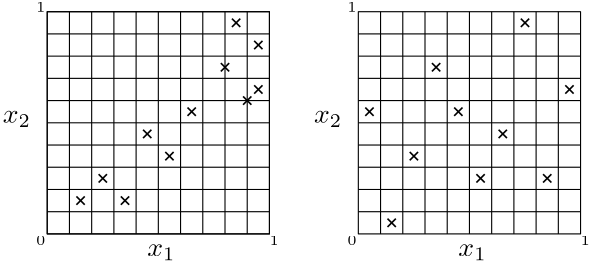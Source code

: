 <?xml version="1.0"?>
<!DOCTYPE ipe SYSTEM "ipe.dtd">
<ipe version="70218" creator="Ipe 7.2.18">
<info created="D:20200618152253" modified="D:20200625130529"/>
<ipestyle name="basic">
<symbol name="arrow/arc(spx)">
<path stroke="sym-stroke" fill="sym-stroke" pen="sym-pen">
0 0 m
-1 0.333 l
-1 -0.333 l
h
</path>
</symbol>
<symbol name="arrow/farc(spx)">
<path stroke="sym-stroke" fill="white" pen="sym-pen">
0 0 m
-1 0.333 l
-1 -0.333 l
h
</path>
</symbol>
<symbol name="arrow/ptarc(spx)">
<path stroke="sym-stroke" fill="sym-stroke" pen="sym-pen">
0 0 m
-1 0.333 l
-0.8 0 l
-1 -0.333 l
h
</path>
</symbol>
<symbol name="arrow/fptarc(spx)">
<path stroke="sym-stroke" fill="white" pen="sym-pen">
0 0 m
-1 0.333 l
-0.8 0 l
-1 -0.333 l
h
</path>
</symbol>
<symbol name="mark/circle(sx)" transformations="translations">
<path fill="sym-stroke">
0.6 0 0 0.6 0 0 e
0.4 0 0 0.4 0 0 e
</path>
</symbol>
<symbol name="mark/disk(sx)" transformations="translations">
<path fill="sym-stroke">
0.6 0 0 0.6 0 0 e
</path>
</symbol>
<symbol name="mark/fdisk(sfx)" transformations="translations">
<group>
<path fill="sym-fill">
0.5 0 0 0.5 0 0 e
</path>
<path fill="sym-stroke" fillrule="eofill">
0.6 0 0 0.6 0 0 e
0.4 0 0 0.4 0 0 e
</path>
</group>
</symbol>
<symbol name="mark/box(sx)" transformations="translations">
<path fill="sym-stroke" fillrule="eofill">
-0.6 -0.6 m
0.6 -0.6 l
0.6 0.6 l
-0.6 0.6 l
h
-0.4 -0.4 m
0.4 -0.4 l
0.4 0.4 l
-0.4 0.4 l
h
</path>
</symbol>
<symbol name="mark/square(sx)" transformations="translations">
<path fill="sym-stroke">
-0.6 -0.6 m
0.6 -0.6 l
0.6 0.6 l
-0.6 0.6 l
h
</path>
</symbol>
<symbol name="mark/fsquare(sfx)" transformations="translations">
<group>
<path fill="sym-fill">
-0.5 -0.5 m
0.5 -0.5 l
0.5 0.5 l
-0.5 0.5 l
h
</path>
<path fill="sym-stroke" fillrule="eofill">
-0.6 -0.6 m
0.6 -0.6 l
0.6 0.6 l
-0.6 0.6 l
h
-0.4 -0.4 m
0.4 -0.4 l
0.4 0.4 l
-0.4 0.4 l
h
</path>
</group>
</symbol>
<symbol name="mark/cross(sx)" transformations="translations">
<group>
<path fill="sym-stroke">
-0.43 -0.57 m
0.57 0.43 l
0.43 0.57 l
-0.57 -0.43 l
h
</path>
<path fill="sym-stroke">
-0.43 0.57 m
0.57 -0.43 l
0.43 -0.57 l
-0.57 0.43 l
h
</path>
</group>
</symbol>
<symbol name="arrow/fnormal(spx)">
<path stroke="sym-stroke" fill="white" pen="sym-pen">
0 0 m
-1 0.333 l
-1 -0.333 l
h
</path>
</symbol>
<symbol name="arrow/pointed(spx)">
<path stroke="sym-stroke" fill="sym-stroke" pen="sym-pen">
0 0 m
-1 0.333 l
-0.8 0 l
-1 -0.333 l
h
</path>
</symbol>
<symbol name="arrow/fpointed(spx)">
<path stroke="sym-stroke" fill="white" pen="sym-pen">
0 0 m
-1 0.333 l
-0.8 0 l
-1 -0.333 l
h
</path>
</symbol>
<symbol name="arrow/linear(spx)">
<path stroke="sym-stroke" pen="sym-pen">
-1 0.333 m
0 0 l
-1 -0.333 l
</path>
</symbol>
<symbol name="arrow/fdouble(spx)">
<path stroke="sym-stroke" fill="white" pen="sym-pen">
0 0 m
-1 0.333 l
-1 -0.333 l
h
-1 0 m
-2 0.333 l
-2 -0.333 l
h
</path>
</symbol>
<symbol name="arrow/double(spx)">
<path stroke="sym-stroke" fill="sym-stroke" pen="sym-pen">
0 0 m
-1 0.333 l
-1 -0.333 l
h
-1 0 m
-2 0.333 l
-2 -0.333 l
h
</path>
</symbol>
<symbol name="arrow/mid-normal(spx)">
<path stroke="sym-stroke" fill="sym-stroke" pen="sym-pen">
0.5 0 m
-0.5 0.333 l
-0.5 -0.333 l
h
</path>
</symbol>
<symbol name="arrow/mid-fnormal(spx)">
<path stroke="sym-stroke" fill="white" pen="sym-pen">
0.5 0 m
-0.5 0.333 l
-0.5 -0.333 l
h
</path>
</symbol>
<symbol name="arrow/mid-pointed(spx)">
<path stroke="sym-stroke" fill="sym-stroke" pen="sym-pen">
0.5 0 m
-0.5 0.333 l
-0.3 0 l
-0.5 -0.333 l
h
</path>
</symbol>
<symbol name="arrow/mid-fpointed(spx)">
<path stroke="sym-stroke" fill="white" pen="sym-pen">
0.5 0 m
-0.5 0.333 l
-0.3 0 l
-0.5 -0.333 l
h
</path>
</symbol>
<symbol name="arrow/mid-double(spx)">
<path stroke="sym-stroke" fill="sym-stroke" pen="sym-pen">
1 0 m
0 0.333 l
0 -0.333 l
h
0 0 m
-1 0.333 l
-1 -0.333 l
h
</path>
</symbol>
<symbol name="arrow/mid-fdouble(spx)">
<path stroke="sym-stroke" fill="white" pen="sym-pen">
1 0 m
0 0.333 l
0 -0.333 l
h
0 0 m
-1 0.333 l
-1 -0.333 l
h
</path>
</symbol>
<pen name="heavier" value="0.8"/>
<pen name="fat" value="1.2"/>
<pen name="ultrafat" value="2"/>
<symbolsize name="large" value="5"/>
<symbolsize name="small" value="2"/>
<symbolsize name="tiny" value="1.1"/>
<arrowsize name="large" value="10"/>
<arrowsize name="small" value="5"/>
<arrowsize name="tiny" value="3"/>
<color name="red" value="1 0 0"/>
<color name="blue" value="0 0 1"/>
<color name="green" value="0 1 0"/>
<color name="yellow" value="1 1 0"/>
<color name="orange" value="1 0.647 0"/>
<color name="gold" value="1 0.843 0"/>
<color name="purple" value="0.627 0.125 0.941"/>
<color name="gray" value="0.745"/>
<color name="brown" value="0.647 0.165 0.165"/>
<color name="navy" value="0 0 0.502"/>
<color name="pink" value="1 0.753 0.796"/>
<color name="seagreen" value="0.18 0.545 0.341"/>
<color name="turquoise" value="0.251 0.878 0.816"/>
<color name="violet" value="0.933 0.51 0.933"/>
<color name="darkblue" value="0 0 0.545"/>
<color name="darkcyan" value="0 0.545 0.545"/>
<color name="darkgray" value="0.663"/>
<color name="darkgreen" value="0 0.392 0"/>
<color name="darkmagenta" value="0.545 0 0.545"/>
<color name="darkorange" value="1 0.549 0"/>
<color name="darkred" value="0.545 0 0"/>
<color name="lightblue" value="0.678 0.847 0.902"/>
<color name="lightcyan" value="0.878 1 1"/>
<color name="lightgray" value="0.827"/>
<color name="lightgreen" value="0.565 0.933 0.565"/>
<color name="lightyellow" value="1 1 0.878"/>
<dashstyle name="dotted" value="[1 3] 0"/>
<dashstyle name="dashed" value="[4] 0"/>
<dashstyle name="dash dotted" value="[4 2 1 2] 0"/>
<dashstyle name="dash dot dotted" value="[4 2 1 2 1 2] 0"/>
<textsize name="large" value="\large"/>
<textsize name="Large" value="\Large"/>
<textsize name="LARGE" value="\LARGE"/>
<textsize name="huge" value="\huge"/>
<textsize name="Huge" value="\Huge"/>
<textsize name="small" value="\small"/>
<textsize name="footnote" value="\footnotesize"/>
<textsize name="tiny" value="\tiny"/>
<textstyle name="center" begin="\begin{center}" end="\end{center}"/>
<textstyle name="itemize" begin="\begin{itemize}" end="\end{itemize}"/>
<textstyle name="item" begin="\begin{itemize}\item{}" end="\end{itemize}"/>
<gridsize name="4 pts" value="4"/>
<gridsize name="8 pts (~3 mm)" value="8"/>
<gridsize name="16 pts (~6 mm)" value="16"/>
<gridsize name="32 pts (~12 mm)" value="32"/>
<gridsize name="10 pts (~3.5 mm)" value="10"/>
<gridsize name="20 pts (~7 mm)" value="20"/>
<gridsize name="14 pts (~5 mm)" value="14"/>
<gridsize name="28 pts (~10 mm)" value="28"/>
<gridsize name="56 pts (~20 mm)" value="56"/>
<anglesize name="90 deg" value="90"/>
<anglesize name="60 deg" value="60"/>
<anglesize name="45 deg" value="45"/>
<anglesize name="30 deg" value="30"/>
<anglesize name="22.5 deg" value="22.5"/>
<opacity name="10%" value="0.1"/>
<opacity name="30%" value="0.3"/>
<opacity name="50%" value="0.5"/>
<opacity name="75%" value="0.75"/>
<tiling name="falling" angle="-60" step="4" width="1"/>
<tiling name="rising" angle="30" step="4" width="1"/>
</ipestyle>
<page>
<layer name="alpha"/>
<view layers="alpha" active="alpha"/>
<path layer="alpha" stroke="black">
32 800 m
32 720 l
112 720 l
112 800 l
h
</path>
<path stroke="black">
32 784 m
112 784 l
</path>
<path stroke="black">
32 768 m
112 768 l
</path>
<path stroke="black">
32 752 m
112 752 l
</path>
<path stroke="black">
32 736 m
112 736 l
</path>
<path stroke="black">
48 800 m
48 720 l
</path>
<path stroke="black">
64 800 m
64 720 l
</path>
<path stroke="black">
80 800 m
80 720 l
</path>
<path stroke="black">
96 800 m
96 720 l
</path>
<use matrix="1 0 0 1 -36 0" name="mark/cross(sx)" pos="80 732" size="normal" stroke="black"/>
<use matrix="1 0 0 1 -28 8" name="mark/cross(sx)" pos="80 732" size="normal" stroke="black"/>
<use matrix="1 0 0 1 -20 0" name="mark/cross(sx)" pos="80 732" size="normal" stroke="black"/>
<use matrix="1 0 0 1 -12 24" name="mark/cross(sx)" pos="80 732" size="normal" stroke="black"/>
<use matrix="1 0 0 1 20 64" name="mark/cross(sx)" pos="80 732" size="normal" stroke="black"/>
<text matrix="1 0 0 1 -128 -60" transformations="translations" pos="196 772" stroke="black" type="label" width="10.163" height="4.294" depth="1.49" valign="baseline" style="math">x_1</text>
<text matrix="1 0 0 1 -208 12" transformations="translations" pos="224 748" stroke="black" type="label" width="10.163" height="4.294" depth="1.49" valign="baseline" style="math">x_2</text>
<path matrix="1 0 0 1 112 0" stroke="black">
32 800 m
32 720 l
112 720 l
112 800 l
h
</path>
<path matrix="1 0 0 1 112 0" stroke="black">
32 784 m
112 784 l
</path>
<path matrix="1 0 0 1 112 0" stroke="black">
32 768 m
112 768 l
</path>
<path matrix="1 0 0 1 112 0" stroke="black">
32 752 m
112 752 l
</path>
<path matrix="1 0 0 1 112 0" stroke="black">
32 736 m
112 736 l
</path>
<path matrix="1 0 0 1 112 0" stroke="black">
48 800 m
48 720 l
</path>
<path matrix="1 0 0 1 112 0" stroke="black">
64 800 m
64 720 l
</path>
<path matrix="1 0 0 1 112 0" stroke="black">
80 800 m
80 720 l
</path>
<path matrix="1 0 0 1 112 0" stroke="black">
96 800 m
96 720 l
</path>
<use matrix="1 0 0 1 68 32" name="mark/cross(sx)" pos="80 732" size="normal" stroke="black"/>
<use matrix="1 0 0 1 76 -8" name="mark/cross(sx)" pos="80 732" size="normal" stroke="black"/>
<use matrix="1 0 0 1 84 16" name="mark/cross(sx)" pos="80 732" size="normal" stroke="black"/>
<use matrix="1 0 0 1 124 64" name="mark/cross(sx)" pos="80 732" size="normal" stroke="black"/>
<text matrix="1 0 0 1 -16 -60" transformations="translations" pos="196 772" stroke="black" type="label" width="10.163" height="4.294" depth="1.49" valign="baseline" style="math">x_1</text>
<text matrix="1 0 0 1 -96 12" transformations="translations" pos="224 748" stroke="black" type="label" width="10.163" height="4.294" depth="1.49" valign="baseline" style="math">x_2</text>
<text matrix="1 0 0 1 -4 0" transformations="translations" pos="32 716" stroke="black" type="label" width="3.39" height="3.21" depth="0" valign="baseline" size="tiny" style="math">0</text>
<text matrix="1 0 0 1 8 0" transformations="translations" pos="104 716" stroke="black" type="label" width="3.39" height="3.21" depth="0" valign="baseline" size="tiny" style="math">1</text>
<text transformations="translations" pos="28 800" stroke="black" type="label" width="3.39" height="3.21" depth="0" valign="baseline" size="tiny" style="math">1</text>
<path stroke="black">
32 800 m
32 720 l
112 720 l
112 800 l
h
</path>
<text matrix="1 0 0 1 108 0" transformations="translations" pos="32 716" stroke="black" type="label" width="3.39" height="3.21" depth="0" valign="baseline" size="tiny" style="math">0</text>
<text matrix="1 0 0 1 36 84" transformations="translations" pos="104 716" stroke="black" type="label" width="3.39" height="3.21" depth="0" valign="baseline" size="tiny" style="math">1</text>
<text matrix="1 0 0 1 120 0" transformations="translations" pos="104 716" stroke="black" type="label" width="3.39" height="3.21" depth="0" valign="baseline" size="tiny" style="math">1</text>
<path matrix="1 0 0 1 -8 0" stroke="black">
48 800 m
48 720 l
</path>
<path matrix="1 0 0 1 8 0" stroke="black">
48 800 m
48 720 l
</path>
<path matrix="1 0 0 1 24 0" stroke="black">
48 800 m
48 720 l
</path>
<path matrix="1 0 0 1 40 0" stroke="black">
48 800 m
48 720 l
</path>
<path matrix="1 0 0 1 56 0" stroke="black">
48 800 m
48 720 l
</path>
<path matrix="1 0 0 1 0 8" stroke="black">
32 736 m
112 736 l
</path>
<path matrix="1 0 0 1 0 24" stroke="black">
32 736 m
112 736 l
</path>
<path matrix="1 0 0 1 0 40" stroke="black">
32 736 m
112 736 l
</path>
<path matrix="1 0 0 1 0 56" stroke="black">
32 736 m
112 736 l
</path>
<path matrix="1 0 0 1 112 56" stroke="black">
32 736 m
112 736 l
</path>
<path matrix="1 0 0 1 112 40" stroke="black">
32 736 m
112 736 l
</path>
<path matrix="1 0 0 1 112 24" stroke="black">
32 736 m
112 736 l
</path>
<path matrix="1 0 0 1 112 8" stroke="black">
32 736 m
112 736 l
</path>
<path matrix="1 0 0 1 112 -8" stroke="black">
32 736 m
112 736 l
</path>
<path matrix="1 0 0 1 104 0" stroke="black">
48 800 m
48 720 l
</path>
<path matrix="1 0 0 1 120 0" stroke="black">
48 800 m
48 720 l
</path>
<path matrix="1 0 0 1 136 0" stroke="black">
48 800 m
48 720 l
</path>
<path matrix="1 0 0 1 152 0" stroke="black">
48 800 m
48 720 l
</path>
<path matrix="1 0 0 1 168 0" stroke="black">
48 800 m
48 720 l
</path>
<path matrix="1 0 0 1 0 -8" stroke="black">
32 736 m
112 736 l
</path>
<path matrix="1 0 0 1 0 4" stroke="black">
44 728 m
44 728 l
44 728 l
44 728 l
h
</path>
<path matrix="1 0 0 1 0 4" stroke="black">
44 728 m
44 728 l
44 728 l
44 728 l
h
</path>
<path matrix="1 0 0 1 -8 0" stroke="black">
60 740 m
60 740 l
60 740 l
60 740 l
h
</path>
<use matrix="1 0 0 1 -4 16" name="mark/cross(sx)" pos="80 732" size="normal" stroke="black"/>
<use matrix="1 0 0 1 4 32" name="mark/cross(sx)" pos="80 732" size="normal" stroke="black"/>
<use matrix="1 0 0 1 24 36" name="mark/cross(sx)" pos="80 732" size="normal" stroke="black"/>
<use matrix="1 0 0 1 28 40" name="mark/cross(sx)" pos="80 732" size="normal" stroke="black"/>
<use matrix="1 0 0 1 16 48" name="mark/cross(sx)" pos="80 732" size="normal" stroke="black"/>
<use matrix="1 0 0 1 28 56" name="mark/cross(sx)" pos="80 732" size="normal" stroke="black"/>
<use matrix="1 0 0 1 116 24" name="mark/cross(sx)" pos="80 732" size="normal" stroke="black"/>
<use matrix="1 0 0 1 132 8" name="mark/cross(sx)" pos="80 732" size="normal" stroke="black"/>
<use matrix="1 0 0 1 100 32" name="mark/cross(sx)" pos="80 732" size="normal" stroke="black"/>
<use matrix="1 0 0 1 92 48" name="mark/cross(sx)" pos="80 732" size="normal" stroke="black"/>
<use matrix="1 0 0 1 108 8" name="mark/cross(sx)" pos="80 732" size="normal" stroke="black"/>
<use matrix="1 0 0 1 140 40" name="mark/cross(sx)" pos="80 732" size="normal" stroke="black"/>
</page>
</ipe>
